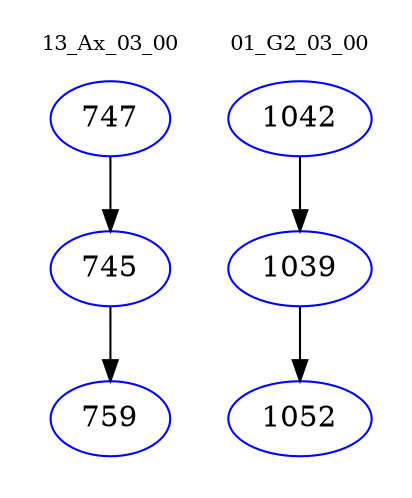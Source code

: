 digraph{
subgraph cluster_0 {
color = white
label = "13_Ax_03_00";
fontsize=10;
T0_747 [label="747", color="blue"]
T0_747 -> T0_745 [color="black"]
T0_745 [label="745", color="blue"]
T0_745 -> T0_759 [color="black"]
T0_759 [label="759", color="blue"]
}
subgraph cluster_1 {
color = white
label = "01_G2_03_00";
fontsize=10;
T1_1042 [label="1042", color="blue"]
T1_1042 -> T1_1039 [color="black"]
T1_1039 [label="1039", color="blue"]
T1_1039 -> T1_1052 [color="black"]
T1_1052 [label="1052", color="blue"]
}
}

